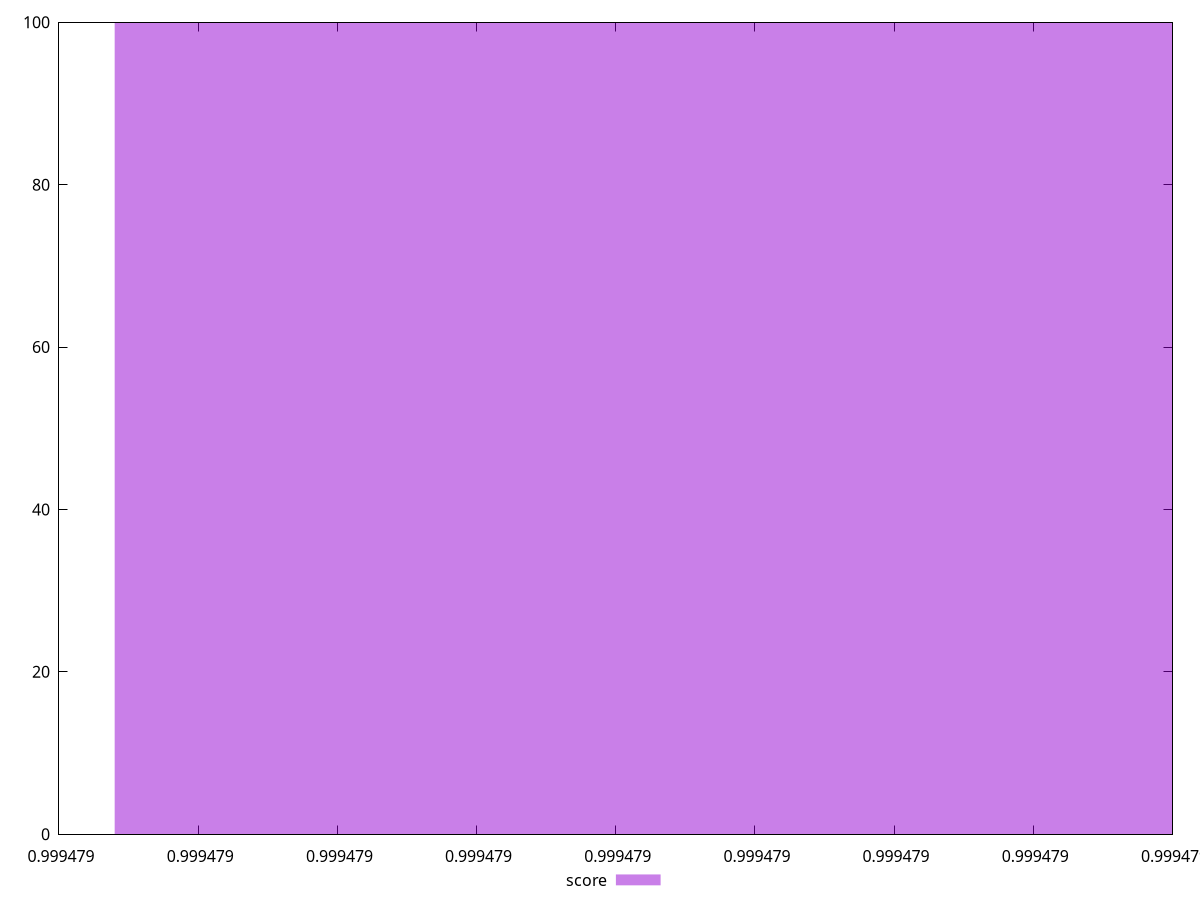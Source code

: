 reset
set terminal svg size 640, 490 enhanced background rgb 'white'
set output "reprap/uses-long-cache-ttl/samples/pages+cached+noexternal+nofonts+nosvg+noimg+nocss/score/histogram.svg"

$score <<EOF
0.999478729078265 100
EOF

set key outside below
set boxwidth 4.111502597281814e-15
set yrange [0:100]
set style fill transparent solid 0.5 noborder

plot \
  $score title "score" with boxes, \


reset